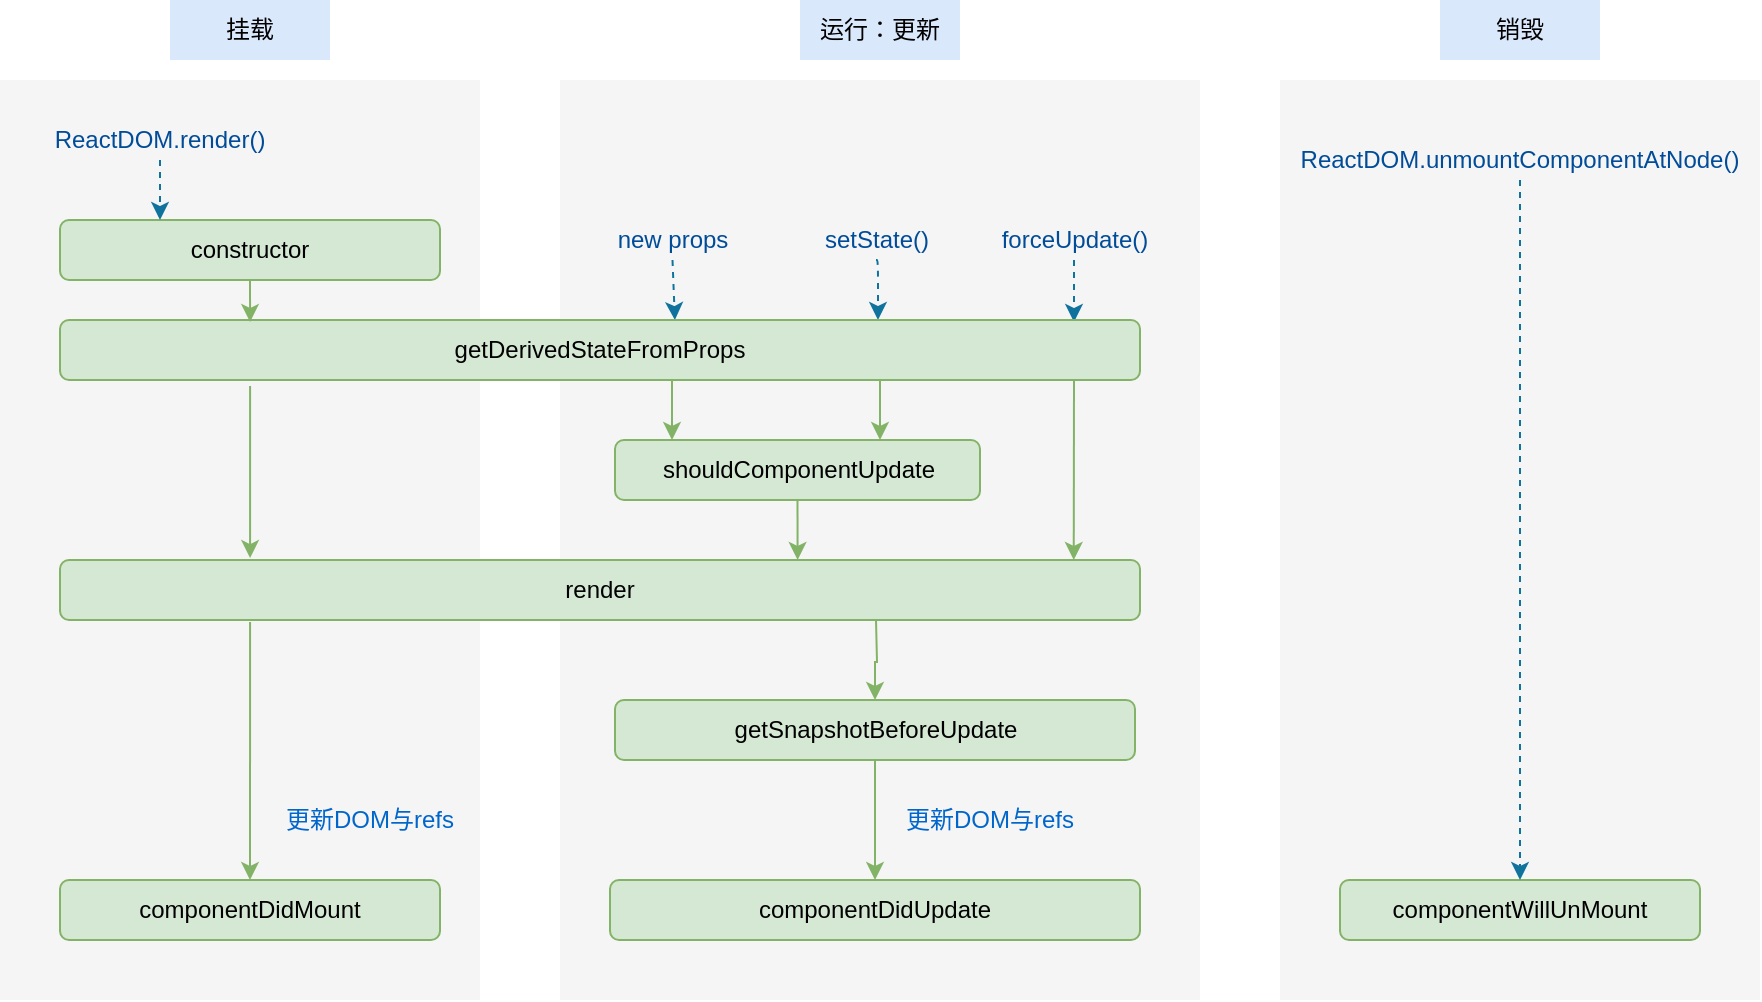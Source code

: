 <mxfile version="12.4.2" type="device" pages="1"><diagram id="MfGYw6lyreqVEyUHQ-x0" name="Page-1"><mxGraphModel dx="946" dy="582" grid="1" gridSize="10" guides="1" tooltips="1" connect="1" arrows="1" fold="1" page="1" pageScale="1" pageWidth="827" pageHeight="1169" math="0" shadow="0"><root><mxCell id="0"/><mxCell id="1" parent="0"/><mxCell id="C5boka-9IeIoDpamBEHY-2" value="" style="rounded=0;whiteSpace=wrap;html=1;fillColor=#f5f5f5;strokeColor=none;fontColor=#333333;dashed=1;dashPattern=1 2;" parent="1" vertex="1"><mxGeometry x="680" y="80" width="240" height="460" as="geometry"/></mxCell><mxCell id="gKUGnVM8wBzTeXqGgnCS-1" value="挂载" style="text;html=1;strokeColor=none;fillColor=#dae8fc;align=center;verticalAlign=middle;whiteSpace=wrap;rounded=0;" parent="1" vertex="1"><mxGeometry x="125" y="40" width="80" height="30" as="geometry"/></mxCell><mxCell id="gKUGnVM8wBzTeXqGgnCS-5" value="" style="rounded=0;whiteSpace=wrap;html=1;fillColor=#f5f5f5;strokeColor=none;fontColor=#333333;dashed=1;dashPattern=1 2;" parent="1" vertex="1"><mxGeometry x="40" y="80" width="240" height="460" as="geometry"/></mxCell><mxCell id="gKUGnVM8wBzTeXqGgnCS-6" value="constructor" style="rounded=1;whiteSpace=wrap;html=1;fillColor=#d5e8d4;strokeColor=#82b366;" parent="1" vertex="1"><mxGeometry x="70" y="150" width="190" height="30" as="geometry"/></mxCell><mxCell id="gKUGnVM8wBzTeXqGgnCS-7" value="" style="rounded=0;whiteSpace=wrap;html=1;fillColor=#f5f5f5;strokeColor=none;fontColor=#333333;dashed=1;dashPattern=1 2;" parent="1" vertex="1"><mxGeometry x="320" y="80" width="320" height="460" as="geometry"/></mxCell><mxCell id="gKUGnVM8wBzTeXqGgnCS-11" value="shouldComponentUpdate" style="rounded=1;whiteSpace=wrap;html=1;fillColor=#d5e8d4;strokeColor=#82b366;" parent="1" vertex="1"><mxGeometry x="347.5" y="260" width="182.5" height="30" as="geometry"/></mxCell><mxCell id="C5boka-9IeIoDpamBEHY-38" style="edgeStyle=orthogonalEdgeStyle;rounded=0;orthogonalLoop=1;jettySize=auto;html=1;entryX=0.5;entryY=0;entryDx=0;entryDy=0;fontColor=#004C99;fillColor=#d5e8d4;strokeColor=#82b366;" parent="1" target="C5boka-9IeIoDpamBEHY-3" edge="1"><mxGeometry relative="1" as="geometry"><mxPoint x="478" y="350" as="sourcePoint"/></mxGeometry></mxCell><mxCell id="gKUGnVM8wBzTeXqGgnCS-14" value="componentDidMount" style="rounded=1;whiteSpace=wrap;html=1;fillColor=#d5e8d4;strokeColor=#82b366;" parent="1" vertex="1"><mxGeometry x="70" y="480" width="190" height="30" as="geometry"/></mxCell><mxCell id="gKUGnVM8wBzTeXqGgnCS-15" value="componentDidUpdate" style="rounded=1;whiteSpace=wrap;html=1;fillColor=#d5e8d4;strokeColor=#82b366;" parent="1" vertex="1"><mxGeometry x="345" y="480" width="265" height="30" as="geometry"/></mxCell><mxCell id="gKUGnVM8wBzTeXqGgnCS-16" value="componentWillUnMount" style="rounded=1;whiteSpace=wrap;html=1;fillColor=#d5e8d4;strokeColor=#82b366;" parent="1" vertex="1"><mxGeometry x="710" y="480" width="180" height="30" as="geometry"/></mxCell><mxCell id="C5boka-9IeIoDpamBEHY-6" style="edgeStyle=orthogonalEdgeStyle;rounded=0;orthogonalLoop=1;jettySize=auto;html=1;fillColor=#d5e8d4;strokeColor=#82b366;entryX=0.5;entryY=0;entryDx=0;entryDy=0;exitX=0.176;exitY=1.033;exitDx=0;exitDy=0;exitPerimeter=0;" parent="1" source="gKUGnVM8wBzTeXqGgnCS-17" target="gKUGnVM8wBzTeXqGgnCS-14" edge="1"><mxGeometry relative="1" as="geometry"><mxPoint x="165" y="430" as="targetPoint"/></mxGeometry></mxCell><mxCell id="gKUGnVM8wBzTeXqGgnCS-17" value="render" style="rounded=1;whiteSpace=wrap;html=1;fillColor=#d5e8d4;strokeColor=#82b366;" parent="1" vertex="1"><mxGeometry x="70" y="320" width="540" height="30" as="geometry"/></mxCell><mxCell id="C5boka-9IeIoDpamBEHY-40" style="edgeStyle=orthogonalEdgeStyle;rounded=0;orthogonalLoop=1;jettySize=auto;html=1;fontColor=#004C99;fillColor=#d5e8d4;strokeColor=#82b366;" parent="1" source="C5boka-9IeIoDpamBEHY-3" target="gKUGnVM8wBzTeXqGgnCS-15" edge="1"><mxGeometry relative="1" as="geometry"/></mxCell><mxCell id="C5boka-9IeIoDpamBEHY-3" value="getSnapshotBeforeUpdate" style="rounded=1;whiteSpace=wrap;html=1;fillColor=#d5e8d4;strokeColor=#82b366;" parent="1" vertex="1"><mxGeometry x="347.5" y="390" width="260" height="30" as="geometry"/></mxCell><mxCell id="C5boka-9IeIoDpamBEHY-7" value="运行：更新" style="text;html=1;strokeColor=none;fillColor=#dae8fc;align=center;verticalAlign=middle;whiteSpace=wrap;rounded=0;" parent="1" vertex="1"><mxGeometry x="440" y="40" width="80" height="30" as="geometry"/></mxCell><mxCell id="C5boka-9IeIoDpamBEHY-8" value="销毁" style="text;html=1;strokeColor=none;fillColor=#dae8fc;align=center;verticalAlign=middle;whiteSpace=wrap;rounded=0;" parent="1" vertex="1"><mxGeometry x="760" y="40" width="80" height="30" as="geometry"/></mxCell><mxCell id="C5boka-9IeIoDpamBEHY-30" value="ReactDOM.render()" style="text;html=1;strokeColor=none;fillColor=none;align=center;verticalAlign=middle;whiteSpace=wrap;rounded=0;fontColor=#004C99;" parent="1" vertex="1"><mxGeometry x="70" y="100" width="100" height="20" as="geometry"/></mxCell><mxCell id="C5boka-9IeIoDpamBEHY-31" value="new props" style="text;html=1;strokeColor=none;fillColor=none;align=center;verticalAlign=middle;whiteSpace=wrap;rounded=0;fontColor=#004C99;" parent="1" vertex="1"><mxGeometry x="343.75" y="150" width="65" height="20" as="geometry"/></mxCell><mxCell id="C5boka-9IeIoDpamBEHY-45" value="" style="endArrow=classic;html=1;fontColor=#004C99;exitX=0.5;exitY=1;exitDx=0;exitDy=0;entryX=0.25;entryY=0;entryDx=0;entryDy=0;fillColor=#b1ddf0;strokeColor=#10739e;rounded=1;dashed=1;" parent="1" source="C5boka-9IeIoDpamBEHY-30" edge="1"><mxGeometry width="50" height="50" relative="1" as="geometry"><mxPoint x="220" y="140" as="sourcePoint"/><mxPoint x="120" y="150" as="targetPoint"/></mxGeometry></mxCell><mxCell id="C5boka-9IeIoDpamBEHY-50" style="edgeStyle=orthogonalEdgeStyle;rounded=0;orthogonalLoop=1;jettySize=auto;html=1;fontColor=#004C99;fillColor=#b1ddf0;strokeColor=#10739e;dashed=1;" parent="1" source="C5boka-9IeIoDpamBEHY-51" target="gKUGnVM8wBzTeXqGgnCS-16" edge="1"><mxGeometry relative="1" as="geometry"><mxPoint x="723" y="162" as="targetPoint"/></mxGeometry></mxCell><mxCell id="C5boka-9IeIoDpamBEHY-51" value="ReactDOM.unmountComponentAtNode()" style="text;html=1;strokeColor=none;fillColor=none;align=center;verticalAlign=middle;whiteSpace=wrap;rounded=0;fontColor=#004C99;" parent="1" vertex="1"><mxGeometry x="690" y="110" width="220" height="20" as="geometry"/></mxCell><mxCell id="tx3t7wWRBTYCAMXdeaQU-1" style="edgeStyle=orthogonalEdgeStyle;rounded=1;orthogonalLoop=1;jettySize=auto;html=1;entryX=0.5;entryY=0;entryDx=0;entryDy=0;fontColor=#004C99;fillColor=#b1ddf0;strokeColor=#10739e;dashed=1;" parent="1" edge="1"><mxGeometry relative="1" as="geometry"><mxPoint x="479" y="200" as="targetPoint"/><mxPoint x="478" y="170" as="sourcePoint"/></mxGeometry></mxCell><mxCell id="tx3t7wWRBTYCAMXdeaQU-2" value="setState()" style="text;html=1;strokeColor=none;fillColor=none;align=center;verticalAlign=middle;whiteSpace=wrap;rounded=0;fontColor=#004C99;" parent="1" vertex="1"><mxGeometry x="446.25" y="150" width="65" height="20" as="geometry"/></mxCell><mxCell id="tx3t7wWRBTYCAMXdeaQU-6" value="forceUpdate()" style="text;html=1;strokeColor=none;fillColor=none;align=center;verticalAlign=middle;whiteSpace=wrap;rounded=0;fontColor=#004C99;" parent="1" vertex="1"><mxGeometry x="544.75" y="150" width="65" height="20" as="geometry"/></mxCell><mxCell id="tx3t7wWRBTYCAMXdeaQU-8" value="" style="endArrow=classic;html=1;exitX=0.5;exitY=1;exitDx=0;exitDy=0;entryX=0.113;entryY=0;entryDx=0;entryDy=0;entryPerimeter=0;fillColor=#b1ddf0;strokeColor=#10739e;rounded=1;dashed=1;" parent="1" source="C5boka-9IeIoDpamBEHY-31" edge="1"><mxGeometry width="50" height="50" relative="1" as="geometry"><mxPoint x="398.75" y="110" as="sourcePoint"/><mxPoint x="377.445" y="200" as="targetPoint"/></mxGeometry></mxCell><mxCell id="tx3t7wWRBTYCAMXdeaQU-9" value="" style="endArrow=classic;html=1;fillColor=#b1ddf0;strokeColor=#10739e;rounded=1;dashed=1;" parent="1" edge="1"><mxGeometry width="50" height="50" relative="1" as="geometry"><mxPoint x="577" y="170" as="sourcePoint"/><mxPoint x="577" y="201" as="targetPoint"/></mxGeometry></mxCell><mxCell id="tx3t7wWRBTYCAMXdeaQU-15" style="edgeStyle=orthogonalEdgeStyle;rounded=0;orthogonalLoop=1;jettySize=auto;html=1;entryX=0.176;entryY=-0.033;entryDx=0;entryDy=0;fillColor=#d5e8d4;strokeColor=#82b366;exitX=0.176;exitY=1.1;exitDx=0;exitDy=0;exitPerimeter=0;entryPerimeter=0;" parent="1" source="tx3t7wWRBTYCAMXdeaQU-10" target="gKUGnVM8wBzTeXqGgnCS-17" edge="1"><mxGeometry relative="1" as="geometry"/></mxCell><mxCell id="tx3t7wWRBTYCAMXdeaQU-10" value="getDerivedStateFromProps" style="rounded=1;whiteSpace=wrap;html=1;fillColor=#d5e8d4;strokeColor=#82b366;" parent="1" vertex="1"><mxGeometry x="70" y="200" width="540" height="30" as="geometry"/></mxCell><mxCell id="tx3t7wWRBTYCAMXdeaQU-11" value="" style="endArrow=classic;html=1;fillColor=#d5e8d4;strokeColor=#82b366;" parent="1" edge="1"><mxGeometry width="50" height="50" relative="1" as="geometry"><mxPoint x="376" y="230" as="sourcePoint"/><mxPoint x="376" y="260" as="targetPoint"/></mxGeometry></mxCell><mxCell id="tx3t7wWRBTYCAMXdeaQU-12" value="" style="endArrow=classic;html=1;exitX=0.5;exitY=1;exitDx=0;exitDy=0;fillColor=#d5e8d4;strokeColor=#82b366;" parent="1" edge="1"><mxGeometry width="50" height="50" relative="1" as="geometry"><mxPoint x="480" y="230" as="sourcePoint"/><mxPoint x="480" y="260" as="targetPoint"/></mxGeometry></mxCell><mxCell id="tx3t7wWRBTYCAMXdeaQU-13" value="" style="endArrow=classic;html=1;entryX=0.875;entryY=0;entryDx=0;entryDy=0;entryPerimeter=0;fillColor=#d5e8d4;strokeColor=#82b366;" parent="1" edge="1"><mxGeometry width="50" height="50" relative="1" as="geometry"><mxPoint x="577" y="230" as="sourcePoint"/><mxPoint x="576.875" y="320" as="targetPoint"/></mxGeometry></mxCell><mxCell id="tx3t7wWRBTYCAMXdeaQU-14" value="" style="endArrow=classic;html=1;exitX=0.5;exitY=1;exitDx=0;exitDy=0;entryX=0.354;entryY=0;entryDx=0;entryDy=0;entryPerimeter=0;fillColor=#d5e8d4;strokeColor=#82b366;" parent="1" source="gKUGnVM8wBzTeXqGgnCS-11" edge="1"><mxGeometry width="50" height="50" relative="1" as="geometry"><mxPoint x="420" y="360" as="sourcePoint"/><mxPoint x="438.81" y="320" as="targetPoint"/></mxGeometry></mxCell><mxCell id="Cl-3BRUZWFcjLkJQzSnR-1" value="更新DOM与refs" style="text;html=1;strokeColor=none;fillColor=none;align=center;verticalAlign=middle;whiteSpace=wrap;rounded=0;fontColor=#0066CC;" parent="1" vertex="1"><mxGeometry x="180" y="440" width="90" height="20" as="geometry"/></mxCell><mxCell id="Cl-3BRUZWFcjLkJQzSnR-4" value="更新DOM与refs" style="text;html=1;strokeColor=none;fillColor=none;align=center;verticalAlign=middle;whiteSpace=wrap;rounded=0;fontColor=#0066CC;" parent="1" vertex="1"><mxGeometry x="490" y="440" width="90" height="20" as="geometry"/></mxCell><mxCell id="XhOksPyf3IbcTO7U0vmN-1" value="" style="endArrow=classic;html=1;exitX=0.5;exitY=1;exitDx=0;exitDy=0;entryX=0.176;entryY=0.033;entryDx=0;entryDy=0;entryPerimeter=0;fillColor=#d5e8d4;strokeColor=#82b366;" edge="1" parent="1" source="gKUGnVM8wBzTeXqGgnCS-6" target="tx3t7wWRBTYCAMXdeaQU-10"><mxGeometry width="50" height="50" relative="1" as="geometry"><mxPoint x="250" y="240" as="sourcePoint"/><mxPoint x="300" y="190" as="targetPoint"/></mxGeometry></mxCell></root></mxGraphModel></diagram></mxfile>